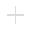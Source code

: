 size(20,20);

pen p=gray(220/255);

usepackage("bm");
label("$\bm{+}$",(0,0),p);
shipout(pad(15,15));

